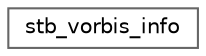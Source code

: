 digraph "Graphical Class Hierarchy"
{
 // LATEX_PDF_SIZE
  bgcolor="transparent";
  edge [fontname=Helvetica,fontsize=10,labelfontname=Helvetica,labelfontsize=10];
  node [fontname=Helvetica,fontsize=10,shape=box,height=0.2,width=0.4];
  rankdir="LR";
  Node0 [id="Node000000",label="stb_vorbis_info",height=0.2,width=0.4,color="grey40", fillcolor="white", style="filled",URL="$structstb__vorbis__info.html",tooltip=" "];
}
